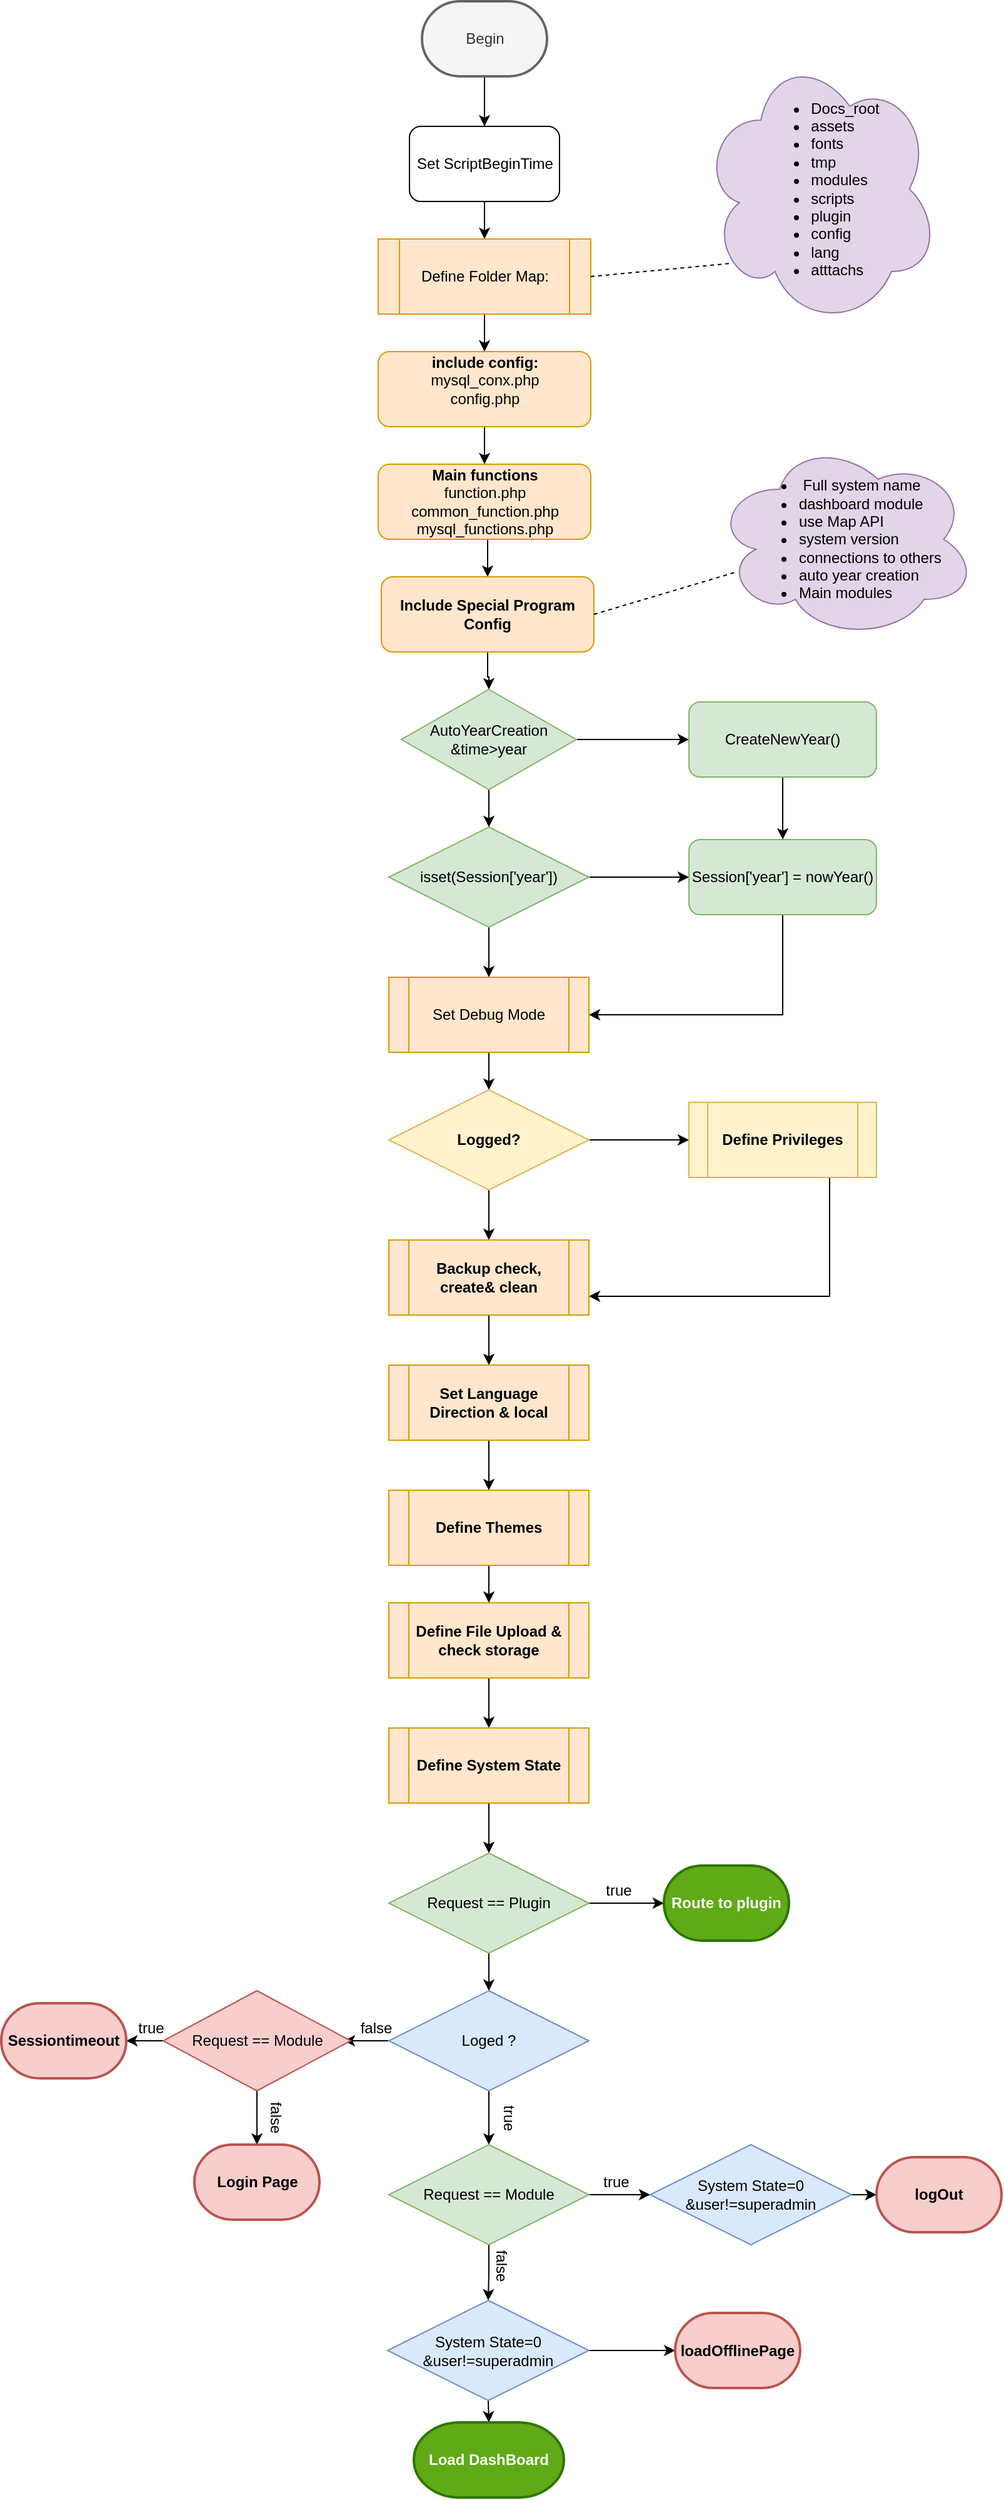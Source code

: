 <mxfile version="10.5.2" type="github"><diagram name="Page-1" id="edf60f1a-56cd-e834-aa8a-f176f3a09ee4"><mxGraphModel dx="840" dy="484" grid="1" gridSize="10" guides="1" tooltips="1" connect="1" arrows="1" fold="1" page="1" pageScale="1" pageWidth="1100" pageHeight="850" background="#ffffff" math="0" shadow="0"><root><mxCell id="0"/><mxCell id="1" parent="0"/><mxCell id="Ck_r2wlEIpvP5UWWoO3g-76" style="edgeStyle=orthogonalEdgeStyle;rounded=0;orthogonalLoop=1;jettySize=auto;html=1;exitX=0.5;exitY=1;exitDx=0;exitDy=0;exitPerimeter=0;entryX=0.5;entryY=0;entryDx=0;entryDy=0;" edge="1" parent="1" source="Ck_r2wlEIpvP5UWWoO3g-2" target="Ck_r2wlEIpvP5UWWoO3g-4"><mxGeometry relative="1" as="geometry"/></mxCell><mxCell id="Ck_r2wlEIpvP5UWWoO3g-2" value="Begin&lt;br&gt;" style="strokeWidth=2;html=1;shape=mxgraph.flowchart.terminator;whiteSpace=wrap;fillColor=#f5f5f5;strokeColor=#666666;fontColor=#333333;" vertex="1" parent="1"><mxGeometry x="346.5" y="130" width="100" height="60" as="geometry"/></mxCell><mxCell id="Ck_r2wlEIpvP5UWWoO3g-72" value="" style="edgeStyle=orthogonalEdgeStyle;rounded=0;orthogonalLoop=1;jettySize=auto;html=1;" edge="1" parent="1" source="Ck_r2wlEIpvP5UWWoO3g-4" target="Ck_r2wlEIpvP5UWWoO3g-71"><mxGeometry relative="1" as="geometry"/></mxCell><mxCell id="Ck_r2wlEIpvP5UWWoO3g-4" value="Set ScriptBeginTime" style="rounded=1;whiteSpace=wrap;html=1;" vertex="1" parent="1"><mxGeometry x="336.5" y="230" width="120" height="60" as="geometry"/></mxCell><mxCell id="Ck_r2wlEIpvP5UWWoO3g-23" style="edgeStyle=orthogonalEdgeStyle;rounded=0;orthogonalLoop=1;jettySize=auto;html=1;exitX=0.5;exitY=1;exitDx=0;exitDy=0;entryX=0.5;entryY=0;entryDx=0;entryDy=0;" edge="1" parent="1" source="Ck_r2wlEIpvP5UWWoO3g-14" target="Ck_r2wlEIpvP5UWWoO3g-21"><mxGeometry relative="1" as="geometry"/></mxCell><mxCell id="Ck_r2wlEIpvP5UWWoO3g-14" value="&lt;b&gt;include config:&lt;/b&gt; mysql_conx.php&lt;br&gt;config.php&lt;br&gt;&lt;br&gt;" style="rounded=1;whiteSpace=wrap;html=1;fillColor=#ffe6cc;strokeColor=#d79b00;" vertex="1" parent="1"><mxGeometry x="311.5" y="410" width="170" height="60" as="geometry"/></mxCell><mxCell id="Ck_r2wlEIpvP5UWWoO3g-24" style="edgeStyle=orthogonalEdgeStyle;rounded=0;orthogonalLoop=1;jettySize=auto;html=1;exitX=0.5;exitY=1;exitDx=0;exitDy=0;entryX=0.5;entryY=0;entryDx=0;entryDy=0;" edge="1" parent="1" source="Ck_r2wlEIpvP5UWWoO3g-21" target="Ck_r2wlEIpvP5UWWoO3g-22"><mxGeometry relative="1" as="geometry"/></mxCell><mxCell id="Ck_r2wlEIpvP5UWWoO3g-21" value="&lt;b&gt;Main functions&lt;/b&gt;&lt;br&gt;function.php&lt;br&gt;common_function.php&lt;br&gt;mysql_functions.php&lt;br&gt;" style="rounded=1;whiteSpace=wrap;html=1;fillColor=#ffe6cc;strokeColor=#d79b00;" vertex="1" parent="1"><mxGeometry x="311.5" y="500" width="170" height="60" as="geometry"/></mxCell><mxCell id="Ck_r2wlEIpvP5UWWoO3g-74" value="" style="edgeStyle=orthogonalEdgeStyle;rounded=0;orthogonalLoop=1;jettySize=auto;html=1;" edge="1" parent="1" source="Ck_r2wlEIpvP5UWWoO3g-22" target="Ck_r2wlEIpvP5UWWoO3g-29"><mxGeometry relative="1" as="geometry"/></mxCell><mxCell id="Ck_r2wlEIpvP5UWWoO3g-22" value="&lt;b&gt;Include Special Program Config&lt;/b&gt;" style="rounded=1;whiteSpace=wrap;html=1;fillColor=#ffe6cc;strokeColor=#d79b00;" vertex="1" parent="1"><mxGeometry x="314" y="590" width="170" height="60" as="geometry"/></mxCell><mxCell id="Ck_r2wlEIpvP5UWWoO3g-34" value="" style="edgeStyle=orthogonalEdgeStyle;rounded=0;orthogonalLoop=1;jettySize=auto;html=1;" edge="1" parent="1" source="Ck_r2wlEIpvP5UWWoO3g-25" target="Ck_r2wlEIpvP5UWWoO3g-26"><mxGeometry relative="1" as="geometry"/></mxCell><mxCell id="Ck_r2wlEIpvP5UWWoO3g-39" value="" style="edgeStyle=orthogonalEdgeStyle;rounded=0;orthogonalLoop=1;jettySize=auto;html=1;" edge="1" parent="1" source="Ck_r2wlEIpvP5UWWoO3g-25" target="Ck_r2wlEIpvP5UWWoO3g-38"><mxGeometry relative="1" as="geometry"/></mxCell><mxCell id="Ck_r2wlEIpvP5UWWoO3g-25" value="isset(Session['year'])&lt;br&gt;" style="rhombus;whiteSpace=wrap;html=1;fillColor=#d5e8d4;strokeColor=#82b366;" vertex="1" parent="1"><mxGeometry x="320" y="790" width="160" height="80" as="geometry"/></mxCell><mxCell id="Ck_r2wlEIpvP5UWWoO3g-47" style="edgeStyle=orthogonalEdgeStyle;rounded=0;orthogonalLoop=1;jettySize=auto;html=1;exitX=0.5;exitY=1;exitDx=0;exitDy=0;entryX=1;entryY=0.5;entryDx=0;entryDy=0;" edge="1" parent="1" source="Ck_r2wlEIpvP5UWWoO3g-26" target="Ck_r2wlEIpvP5UWWoO3g-38"><mxGeometry relative="1" as="geometry"/></mxCell><mxCell id="Ck_r2wlEIpvP5UWWoO3g-26" value="Session['year'] = nowYear()" style="rounded=1;whiteSpace=wrap;html=1;fillColor=#d5e8d4;strokeColor=#82b366;" vertex="1" parent="1"><mxGeometry x="560" y="800" width="150" height="60" as="geometry"/></mxCell><mxCell id="Ck_r2wlEIpvP5UWWoO3g-33" value="" style="edgeStyle=orthogonalEdgeStyle;rounded=0;orthogonalLoop=1;jettySize=auto;html=1;" edge="1" parent="1" source="Ck_r2wlEIpvP5UWWoO3g-29" target="Ck_r2wlEIpvP5UWWoO3g-30"><mxGeometry relative="1" as="geometry"/></mxCell><mxCell id="Ck_r2wlEIpvP5UWWoO3g-37" value="" style="edgeStyle=orthogonalEdgeStyle;rounded=0;orthogonalLoop=1;jettySize=auto;html=1;" edge="1" parent="1" source="Ck_r2wlEIpvP5UWWoO3g-29" target="Ck_r2wlEIpvP5UWWoO3g-25"><mxGeometry relative="1" as="geometry"/></mxCell><mxCell id="Ck_r2wlEIpvP5UWWoO3g-29" value="AutoYearCreation&lt;br&gt;&amp;amp;time&amp;gt;year&lt;br&gt;" style="rhombus;whiteSpace=wrap;html=1;fillColor=#d5e8d4;strokeColor=#82b366;" vertex="1" parent="1"><mxGeometry x="330" y="680" width="140" height="80" as="geometry"/></mxCell><mxCell id="Ck_r2wlEIpvP5UWWoO3g-36" value="" style="edgeStyle=orthogonalEdgeStyle;rounded=0;orthogonalLoop=1;jettySize=auto;html=1;" edge="1" parent="1" source="Ck_r2wlEIpvP5UWWoO3g-30" target="Ck_r2wlEIpvP5UWWoO3g-26"><mxGeometry relative="1" as="geometry"/></mxCell><mxCell id="Ck_r2wlEIpvP5UWWoO3g-30" value="CreateNewYear()" style="rounded=1;whiteSpace=wrap;html=1;fillColor=#d5e8d4;strokeColor=#82b366;" vertex="1" parent="1"><mxGeometry x="560" y="690" width="150" height="60" as="geometry"/></mxCell><mxCell id="Ck_r2wlEIpvP5UWWoO3g-49" value="" style="edgeStyle=orthogonalEdgeStyle;rounded=0;orthogonalLoop=1;jettySize=auto;html=1;" edge="1" parent="1" source="Ck_r2wlEIpvP5UWWoO3g-38" target="Ck_r2wlEIpvP5UWWoO3g-48"><mxGeometry relative="1" as="geometry"/></mxCell><mxCell id="Ck_r2wlEIpvP5UWWoO3g-38" value="Set Debug Mode" style="shape=process;whiteSpace=wrap;html=1;backgroundOutline=1;fillColor=#ffe6cc;strokeColor=#d79b00;" vertex="1" parent="1"><mxGeometry x="320" y="910" width="160" height="60" as="geometry"/></mxCell><mxCell id="Ck_r2wlEIpvP5UWWoO3g-52" value="" style="edgeStyle=orthogonalEdgeStyle;rounded=0;orthogonalLoop=1;jettySize=auto;html=1;" edge="1" parent="1" source="Ck_r2wlEIpvP5UWWoO3g-48" target="Ck_r2wlEIpvP5UWWoO3g-51"><mxGeometry relative="1" as="geometry"/></mxCell><mxCell id="Ck_r2wlEIpvP5UWWoO3g-57" value="" style="edgeStyle=orthogonalEdgeStyle;rounded=0;orthogonalLoop=1;jettySize=auto;html=1;" edge="1" parent="1" source="Ck_r2wlEIpvP5UWWoO3g-48" target="Ck_r2wlEIpvP5UWWoO3g-53"><mxGeometry relative="1" as="geometry"/></mxCell><mxCell id="Ck_r2wlEIpvP5UWWoO3g-48" value="&lt;b&gt;Logged?&lt;/b&gt;" style="rhombus;whiteSpace=wrap;html=1;fillColor=#fff2cc;strokeColor=#d6b656;" vertex="1" parent="1"><mxGeometry x="320" y="1000" width="160" height="80" as="geometry"/></mxCell><mxCell id="Ck_r2wlEIpvP5UWWoO3g-56" style="edgeStyle=orthogonalEdgeStyle;rounded=0;orthogonalLoop=1;jettySize=auto;html=1;exitX=0.75;exitY=1;exitDx=0;exitDy=0;entryX=1;entryY=0.75;entryDx=0;entryDy=0;" edge="1" parent="1" source="Ck_r2wlEIpvP5UWWoO3g-51" target="Ck_r2wlEIpvP5UWWoO3g-53"><mxGeometry relative="1" as="geometry"/></mxCell><mxCell id="Ck_r2wlEIpvP5UWWoO3g-51" value="&lt;b&gt;Define Privileges&lt;/b&gt;" style="shape=process;whiteSpace=wrap;html=1;backgroundOutline=1;fillColor=#fff2cc;strokeColor=#d6b656;" vertex="1" parent="1"><mxGeometry x="560" y="1010" width="150" height="60" as="geometry"/></mxCell><mxCell id="Ck_r2wlEIpvP5UWWoO3g-60" value="" style="edgeStyle=orthogonalEdgeStyle;rounded=0;orthogonalLoop=1;jettySize=auto;html=1;" edge="1" parent="1" source="Ck_r2wlEIpvP5UWWoO3g-53" target="Ck_r2wlEIpvP5UWWoO3g-59"><mxGeometry relative="1" as="geometry"/></mxCell><mxCell id="Ck_r2wlEIpvP5UWWoO3g-53" value="&lt;b&gt;Backup check, create&amp;amp; clean&lt;br&gt;&lt;/b&gt;" style="shape=process;whiteSpace=wrap;html=1;backgroundOutline=1;fillColor=#ffe6cc;strokeColor=#d79b00;" vertex="1" parent="1"><mxGeometry x="320" y="1120" width="160" height="60" as="geometry"/></mxCell><mxCell id="Ck_r2wlEIpvP5UWWoO3g-62" value="" style="edgeStyle=orthogonalEdgeStyle;rounded=0;orthogonalLoop=1;jettySize=auto;html=1;" edge="1" parent="1" source="Ck_r2wlEIpvP5UWWoO3g-59" target="Ck_r2wlEIpvP5UWWoO3g-61"><mxGeometry relative="1" as="geometry"/></mxCell><mxCell id="Ck_r2wlEIpvP5UWWoO3g-59" value="&lt;b&gt;Set Language Direction &amp;amp; local&lt;br&gt;&lt;/b&gt;" style="shape=process;whiteSpace=wrap;html=1;backgroundOutline=1;fillColor=#ffe6cc;strokeColor=#d79b00;" vertex="1" parent="1"><mxGeometry x="320" y="1220" width="160" height="60" as="geometry"/></mxCell><mxCell id="Ck_r2wlEIpvP5UWWoO3g-64" value="" style="edgeStyle=orthogonalEdgeStyle;rounded=0;orthogonalLoop=1;jettySize=auto;html=1;" edge="1" parent="1" source="Ck_r2wlEIpvP5UWWoO3g-61" target="Ck_r2wlEIpvP5UWWoO3g-63"><mxGeometry relative="1" as="geometry"/></mxCell><mxCell id="Ck_r2wlEIpvP5UWWoO3g-61" value="&lt;b&gt;Define Themes&lt;br&gt;&lt;/b&gt;" style="shape=process;whiteSpace=wrap;html=1;backgroundOutline=1;fillColor=#ffe6cc;strokeColor=#d79b00;" vertex="1" parent="1"><mxGeometry x="320" y="1320" width="160" height="60" as="geometry"/></mxCell><mxCell id="Ck_r2wlEIpvP5UWWoO3g-66" value="" style="edgeStyle=orthogonalEdgeStyle;rounded=0;orthogonalLoop=1;jettySize=auto;html=1;" edge="1" parent="1" source="Ck_r2wlEIpvP5UWWoO3g-63" target="Ck_r2wlEIpvP5UWWoO3g-65"><mxGeometry relative="1" as="geometry"/></mxCell><mxCell id="Ck_r2wlEIpvP5UWWoO3g-63" value="&lt;b&gt;Define File Upload &amp;amp; check storage&lt;br&gt;&lt;/b&gt;" style="shape=process;whiteSpace=wrap;html=1;backgroundOutline=1;fillColor=#ffe6cc;strokeColor=#d79b00;" vertex="1" parent="1"><mxGeometry x="320" y="1410" width="160" height="60" as="geometry"/></mxCell><mxCell id="Ck_r2wlEIpvP5UWWoO3g-82" style="edgeStyle=orthogonalEdgeStyle;rounded=0;orthogonalLoop=1;jettySize=auto;html=1;exitX=0.5;exitY=1;exitDx=0;exitDy=0;entryX=0.5;entryY=0;entryDx=0;entryDy=0;" edge="1" parent="1" source="Ck_r2wlEIpvP5UWWoO3g-65" target="Ck_r2wlEIpvP5UWWoO3g-77"><mxGeometry relative="1" as="geometry"/></mxCell><mxCell id="Ck_r2wlEIpvP5UWWoO3g-65" value="&lt;b&gt;Define System State&lt;br&gt;&lt;/b&gt;" style="shape=process;whiteSpace=wrap;html=1;backgroundOutline=1;fillColor=#ffe6cc;strokeColor=#d79b00;" vertex="1" parent="1"><mxGeometry x="320" y="1510" width="160" height="60" as="geometry"/></mxCell><mxCell id="Ck_r2wlEIpvP5UWWoO3g-67" value="&lt;ul&gt;&lt;li style=&quot;text-align: left&quot;&gt;&amp;nbsp;Full system name&lt;/li&gt;&lt;li style=&quot;text-align: left&quot;&gt;dashboard module&lt;/li&gt;&lt;li style=&quot;text-align: left&quot;&gt;use Map API&lt;/li&gt;&lt;li style=&quot;text-align: left&quot;&gt;system version&lt;/li&gt;&lt;li style=&quot;text-align: left&quot;&gt;connections to others&lt;/li&gt;&lt;li style=&quot;text-align: left&quot;&gt;auto year creation&lt;/li&gt;&lt;li style=&quot;text-align: left&quot;&gt;Main modules&lt;/li&gt;&lt;/ul&gt;" style="ellipse;shape=cloud;whiteSpace=wrap;html=1;fillColor=#e1d5e7;strokeColor=#9673a6;" vertex="1" parent="1"><mxGeometry x="580" y="480" width="210" height="160" as="geometry"/></mxCell><mxCell id="Ck_r2wlEIpvP5UWWoO3g-68" value="" style="endArrow=none;dashed=1;html=1;entryX=0.086;entryY=0.663;entryDx=0;entryDy=0;entryPerimeter=0;exitX=1;exitY=0.5;exitDx=0;exitDy=0;" edge="1" parent="1" source="Ck_r2wlEIpvP5UWWoO3g-22" target="Ck_r2wlEIpvP5UWWoO3g-67"><mxGeometry width="50" height="50" relative="1" as="geometry"><mxPoint x="470" y="640" as="sourcePoint"/><mxPoint x="520" y="590" as="targetPoint"/></mxGeometry></mxCell><mxCell id="Ck_r2wlEIpvP5UWWoO3g-70" value="&lt;ul&gt;&lt;li style=&quot;text-align: left&quot;&gt;&lt;span&gt;Docs_root&lt;/span&gt;&lt;/li&gt;&lt;li style=&quot;text-align: left&quot;&gt;&lt;span&gt;assets&lt;/span&gt;&lt;/li&gt;&lt;li style=&quot;text-align: left&quot;&gt;&lt;span&gt;fonts&lt;/span&gt;&lt;/li&gt;&lt;li style=&quot;text-align: left&quot;&gt;&lt;span&gt;tmp&lt;/span&gt;&lt;/li&gt;&lt;li style=&quot;text-align: left&quot;&gt;&lt;span&gt;modules&lt;/span&gt;&lt;/li&gt;&lt;li style=&quot;text-align: left&quot;&gt;&lt;span&gt;scripts&lt;/span&gt;&lt;/li&gt;&lt;li style=&quot;text-align: left&quot;&gt;&lt;span&gt;plugin&lt;/span&gt;&lt;/li&gt;&lt;li style=&quot;text-align: left&quot;&gt;&lt;span&gt;config&lt;/span&gt;&lt;/li&gt;&lt;li style=&quot;text-align: left&quot;&gt;&lt;span&gt;lang&lt;/span&gt;&lt;/li&gt;&lt;li style=&quot;text-align: left&quot;&gt;&lt;span&gt;atttachs&lt;/span&gt;&lt;/li&gt;&lt;/ul&gt;" style="ellipse;shape=cloud;whiteSpace=wrap;html=1;fillColor=#e1d5e7;strokeColor=#9673a6;" vertex="1" parent="1"><mxGeometry x="570" y="170" width="190" height="220" as="geometry"/></mxCell><mxCell id="Ck_r2wlEIpvP5UWWoO3g-75" value="" style="edgeStyle=orthogonalEdgeStyle;rounded=0;orthogonalLoop=1;jettySize=auto;html=1;" edge="1" parent="1" source="Ck_r2wlEIpvP5UWWoO3g-71" target="Ck_r2wlEIpvP5UWWoO3g-14"><mxGeometry relative="1" as="geometry"/></mxCell><mxCell id="Ck_r2wlEIpvP5UWWoO3g-71" value="&lt;span&gt;Define Folder Map:&lt;/span&gt;&lt;br&gt;" style="shape=process;whiteSpace=wrap;html=1;backgroundOutline=1;fillColor=#ffe6cc;strokeColor=#d79b00;" vertex="1" parent="1"><mxGeometry x="311.5" y="320" width="170" height="60" as="geometry"/></mxCell><mxCell id="Ck_r2wlEIpvP5UWWoO3g-73" value="" style="endArrow=none;dashed=1;html=1;exitX=1;exitY=0.5;exitDx=0;exitDy=0;entryX=0.13;entryY=0.77;entryDx=0;entryDy=0;entryPerimeter=0;" edge="1" parent="1" source="Ck_r2wlEIpvP5UWWoO3g-71" target="Ck_r2wlEIpvP5UWWoO3g-70"><mxGeometry width="50" height="50" relative="1" as="geometry"><mxPoint x="490" y="350" as="sourcePoint"/><mxPoint x="590" y="330" as="targetPoint"/></mxGeometry></mxCell><mxCell id="Ck_r2wlEIpvP5UWWoO3g-81" style="edgeStyle=orthogonalEdgeStyle;rounded=0;orthogonalLoop=1;jettySize=auto;html=1;exitX=1;exitY=0.5;exitDx=0;exitDy=0;entryX=0;entryY=0.5;entryDx=0;entryDy=0;entryPerimeter=0;" edge="1" parent="1" source="Ck_r2wlEIpvP5UWWoO3g-77" target="Ck_r2wlEIpvP5UWWoO3g-80"><mxGeometry relative="1" as="geometry"/></mxCell><mxCell id="Ck_r2wlEIpvP5UWWoO3g-102" value="" style="edgeStyle=orthogonalEdgeStyle;rounded=0;orthogonalLoop=1;jettySize=auto;html=1;" edge="1" parent="1" source="Ck_r2wlEIpvP5UWWoO3g-77" target="Ck_r2wlEIpvP5UWWoO3g-101"><mxGeometry relative="1" as="geometry"/></mxCell><mxCell id="Ck_r2wlEIpvP5UWWoO3g-77" value="Request == Plugin" style="rhombus;whiteSpace=wrap;html=1;fillColor=#d5e8d4;strokeColor=#82b366;" vertex="1" parent="1"><mxGeometry x="320" y="1610" width="160" height="80" as="geometry"/></mxCell><mxCell id="Ck_r2wlEIpvP5UWWoO3g-103" style="edgeStyle=orthogonalEdgeStyle;rounded=0;orthogonalLoop=1;jettySize=auto;html=1;exitX=0.5;exitY=1;exitDx=0;exitDy=0;entryX=0.5;entryY=0;entryDx=0;entryDy=0;" edge="1" parent="1" source="Ck_r2wlEIpvP5UWWoO3g-101" target="Ck_r2wlEIpvP5UWWoO3g-84"><mxGeometry relative="1" as="geometry"/></mxCell><mxCell id="Ck_r2wlEIpvP5UWWoO3g-126" style="edgeStyle=orthogonalEdgeStyle;rounded=0;orthogonalLoop=1;jettySize=auto;html=1;exitX=0;exitY=0.5;exitDx=0;exitDy=0;entryX=0.963;entryY=0.5;entryDx=0;entryDy=0;entryPerimeter=0;" edge="1" parent="1" source="Ck_r2wlEIpvP5UWWoO3g-101" target="Ck_r2wlEIpvP5UWWoO3g-113"><mxGeometry relative="1" as="geometry"/></mxCell><mxCell id="Ck_r2wlEIpvP5UWWoO3g-101" value="Loged ?" style="rhombus;whiteSpace=wrap;html=1;fillColor=#dae8fc;strokeColor=#6c8ebf;" vertex="1" parent="1"><mxGeometry x="320" y="1720" width="160" height="80" as="geometry"/></mxCell><mxCell id="Ck_r2wlEIpvP5UWWoO3g-98" style="edgeStyle=orthogonalEdgeStyle;rounded=0;orthogonalLoop=1;jettySize=auto;html=1;exitX=0.5;exitY=1;exitDx=0;exitDy=0;entryX=0.5;entryY=0;entryDx=0;entryDy=0;" edge="1" parent="1" source="Ck_r2wlEIpvP5UWWoO3g-84" target="Ck_r2wlEIpvP5UWWoO3g-94"><mxGeometry relative="1" as="geometry"/></mxCell><mxCell id="Ck_r2wlEIpvP5UWWoO3g-125" style="edgeStyle=orthogonalEdgeStyle;rounded=0;orthogonalLoop=1;jettySize=auto;html=1;exitX=1;exitY=0.5;exitDx=0;exitDy=0;entryX=0;entryY=0.5;entryDx=0;entryDy=0;" edge="1" parent="1" source="Ck_r2wlEIpvP5UWWoO3g-84" target="Ck_r2wlEIpvP5UWWoO3g-86"><mxGeometry relative="1" as="geometry"/></mxCell><mxCell id="Ck_r2wlEIpvP5UWWoO3g-84" value="Request == Module&lt;br&gt;" style="rhombus;whiteSpace=wrap;html=1;fillColor=#d5e8d4;strokeColor=#82b366;" vertex="1" parent="1"><mxGeometry x="320" y="1843" width="160" height="80" as="geometry"/></mxCell><mxCell id="Ck_r2wlEIpvP5UWWoO3g-124" style="edgeStyle=orthogonalEdgeStyle;rounded=0;orthogonalLoop=1;jettySize=auto;html=1;exitX=1;exitY=0.5;exitDx=0;exitDy=0;entryX=0;entryY=0.5;entryDx=0;entryDy=0;entryPerimeter=0;" edge="1" parent="1" source="Ck_r2wlEIpvP5UWWoO3g-86" target="Ck_r2wlEIpvP5UWWoO3g-92"><mxGeometry relative="1" as="geometry"/></mxCell><mxCell id="Ck_r2wlEIpvP5UWWoO3g-86" value="System State=0 &amp;amp;user!=superadmin&lt;br&gt;" style="rhombus;whiteSpace=wrap;html=1;fillColor=#dae8fc;strokeColor=#6c8ebf;" vertex="1" parent="1"><mxGeometry x="529" y="1843" width="161" height="80" as="geometry"/></mxCell><mxCell id="Ck_r2wlEIpvP5UWWoO3g-80" value="&lt;b&gt;Route to plugin&lt;/b&gt;" style="strokeWidth=2;html=1;shape=mxgraph.flowchart.terminator;whiteSpace=wrap;fillColor=#60a917;strokeColor=#2D7600;fontColor=#ffffff;" vertex="1" parent="1"><mxGeometry x="540" y="1620" width="100" height="60" as="geometry"/></mxCell><mxCell id="Ck_r2wlEIpvP5UWWoO3g-88" value="true&lt;br&gt;" style="text;html=1;strokeColor=none;fillColor=none;align=center;verticalAlign=middle;whiteSpace=wrap;rounded=0;" vertex="1" parent="1"><mxGeometry x="484" y="1630" width="40" height="20" as="geometry"/></mxCell><mxCell id="Ck_r2wlEIpvP5UWWoO3g-89" value="true&lt;br&gt;" style="text;html=1;strokeColor=none;fillColor=none;align=center;verticalAlign=middle;whiteSpace=wrap;rounded=0;" vertex="1" parent="1"><mxGeometry x="481.5" y="1863" width="40" height="20" as="geometry"/></mxCell><mxCell id="Ck_r2wlEIpvP5UWWoO3g-92" value="&lt;b&gt;logOut&lt;/b&gt;" style="strokeWidth=2;html=1;shape=mxgraph.flowchart.terminator;whiteSpace=wrap;fillColor=#f8cecc;strokeColor=#b85450;" vertex="1" parent="1"><mxGeometry x="710" y="1853" width="100" height="60" as="geometry"/></mxCell><mxCell id="Ck_r2wlEIpvP5UWWoO3g-96" style="edgeStyle=orthogonalEdgeStyle;rounded=0;orthogonalLoop=1;jettySize=auto;html=1;exitX=1;exitY=0.5;exitDx=0;exitDy=0;entryX=0;entryY=0.5;entryDx=0;entryDy=0;entryPerimeter=0;" edge="1" parent="1" source="Ck_r2wlEIpvP5UWWoO3g-94" target="Ck_r2wlEIpvP5UWWoO3g-95"><mxGeometry relative="1" as="geometry"/></mxCell><mxCell id="Ck_r2wlEIpvP5UWWoO3g-112" style="edgeStyle=orthogonalEdgeStyle;rounded=0;orthogonalLoop=1;jettySize=auto;html=1;exitX=0.5;exitY=1;exitDx=0;exitDy=0;entryX=0.5;entryY=0;entryDx=0;entryDy=0;entryPerimeter=0;" edge="1" parent="1" source="Ck_r2wlEIpvP5UWWoO3g-94" target="Ck_r2wlEIpvP5UWWoO3g-107"><mxGeometry relative="1" as="geometry"/></mxCell><mxCell id="Ck_r2wlEIpvP5UWWoO3g-94" value="System State=0 &amp;amp;user!=superadmin&lt;br&gt;" style="rhombus;whiteSpace=wrap;html=1;fillColor=#dae8fc;strokeColor=#6c8ebf;" vertex="1" parent="1"><mxGeometry x="319" y="1967.5" width="161" height="80" as="geometry"/></mxCell><mxCell id="Ck_r2wlEIpvP5UWWoO3g-95" value="&lt;b&gt;loadOfflinePage&lt;/b&gt;&lt;br&gt;" style="strokeWidth=2;html=1;shape=mxgraph.flowchart.terminator;whiteSpace=wrap;fillColor=#f8cecc;strokeColor=#b85450;" vertex="1" parent="1"><mxGeometry x="549" y="1977.5" width="100" height="60" as="geometry"/></mxCell><mxCell id="Ck_r2wlEIpvP5UWWoO3g-104" value="true&lt;br&gt;" style="text;html=1;strokeColor=none;fillColor=none;align=center;verticalAlign=middle;whiteSpace=wrap;rounded=0;rotation=90;" vertex="1" parent="1"><mxGeometry x="396.5" y="1811.5" width="40" height="20" as="geometry"/></mxCell><mxCell id="Ck_r2wlEIpvP5UWWoO3g-107" value="&lt;b&gt;Load DashBoard&lt;/b&gt;" style="strokeWidth=2;html=1;shape=mxgraph.flowchart.terminator;whiteSpace=wrap;fillColor=#60a917;strokeColor=#2D7600;fontColor=#ffffff;" vertex="1" parent="1"><mxGeometry x="340" y="2065" width="120" height="60" as="geometry"/></mxCell><mxCell id="Ck_r2wlEIpvP5UWWoO3g-108" value="false&lt;br&gt;" style="text;html=1;strokeColor=none;fillColor=none;align=center;verticalAlign=middle;whiteSpace=wrap;rounded=0;rotation=90;" vertex="1" parent="1"><mxGeometry x="390" y="1930" width="40" height="20" as="geometry"/></mxCell><mxCell id="Ck_r2wlEIpvP5UWWoO3g-116" style="edgeStyle=orthogonalEdgeStyle;rounded=0;orthogonalLoop=1;jettySize=auto;html=1;exitX=0;exitY=0.5;exitDx=0;exitDy=0;entryX=1;entryY=0.5;entryDx=0;entryDy=0;entryPerimeter=0;" edge="1" parent="1" source="Ck_r2wlEIpvP5UWWoO3g-113" target="Ck_r2wlEIpvP5UWWoO3g-115"><mxGeometry relative="1" as="geometry"/></mxCell><mxCell id="Ck_r2wlEIpvP5UWWoO3g-118" style="edgeStyle=orthogonalEdgeStyle;rounded=0;orthogonalLoop=1;jettySize=auto;html=1;exitX=0.5;exitY=1;exitDx=0;exitDy=0;entryX=0.5;entryY=0;entryDx=0;entryDy=0;entryPerimeter=0;" edge="1" parent="1" source="Ck_r2wlEIpvP5UWWoO3g-113" target="Ck_r2wlEIpvP5UWWoO3g-117"><mxGeometry relative="1" as="geometry"/></mxCell><mxCell id="Ck_r2wlEIpvP5UWWoO3g-113" value="Request == Module&lt;br&gt;" style="rhombus;whiteSpace=wrap;html=1;fillColor=#f8cecc;strokeColor=#b85450;" vertex="1" parent="1"><mxGeometry x="139.5" y="1720" width="150" height="80" as="geometry"/></mxCell><mxCell id="Ck_r2wlEIpvP5UWWoO3g-115" value="&lt;b&gt;Sessiontimeout&lt;/b&gt;&lt;br&gt;" style="strokeWidth=2;html=1;shape=mxgraph.flowchart.terminator;whiteSpace=wrap;fillColor=#f8cecc;strokeColor=#b85450;" vertex="1" parent="1"><mxGeometry x="10" y="1730" width="100" height="60" as="geometry"/></mxCell><mxCell id="Ck_r2wlEIpvP5UWWoO3g-117" value="&lt;b&gt;Login Page&lt;/b&gt;&lt;br&gt;" style="strokeWidth=2;html=1;shape=mxgraph.flowchart.terminator;whiteSpace=wrap;fillColor=#f8cecc;strokeColor=#b85450;" vertex="1" parent="1"><mxGeometry x="164.5" y="1843" width="100" height="60" as="geometry"/></mxCell><mxCell id="Ck_r2wlEIpvP5UWWoO3g-119" value="false&lt;br&gt;" style="text;html=1;strokeColor=none;fillColor=none;align=center;verticalAlign=middle;whiteSpace=wrap;rounded=0;" vertex="1" parent="1"><mxGeometry x="289.5" y="1740" width="40" height="20" as="geometry"/></mxCell><mxCell id="Ck_r2wlEIpvP5UWWoO3g-122" value="false&lt;br&gt;" style="text;html=1;strokeColor=none;fillColor=none;align=center;verticalAlign=middle;whiteSpace=wrap;rounded=0;rotation=90;" vertex="1" parent="1"><mxGeometry x="210" y="1811.5" width="40" height="20" as="geometry"/></mxCell><mxCell id="Ck_r2wlEIpvP5UWWoO3g-123" value="true&lt;br&gt;" style="text;html=1;strokeColor=none;fillColor=none;align=center;verticalAlign=middle;whiteSpace=wrap;rounded=0;" vertex="1" parent="1"><mxGeometry x="110" y="1740" width="40" height="20" as="geometry"/></mxCell></root></mxGraphModel></diagram></mxfile>
